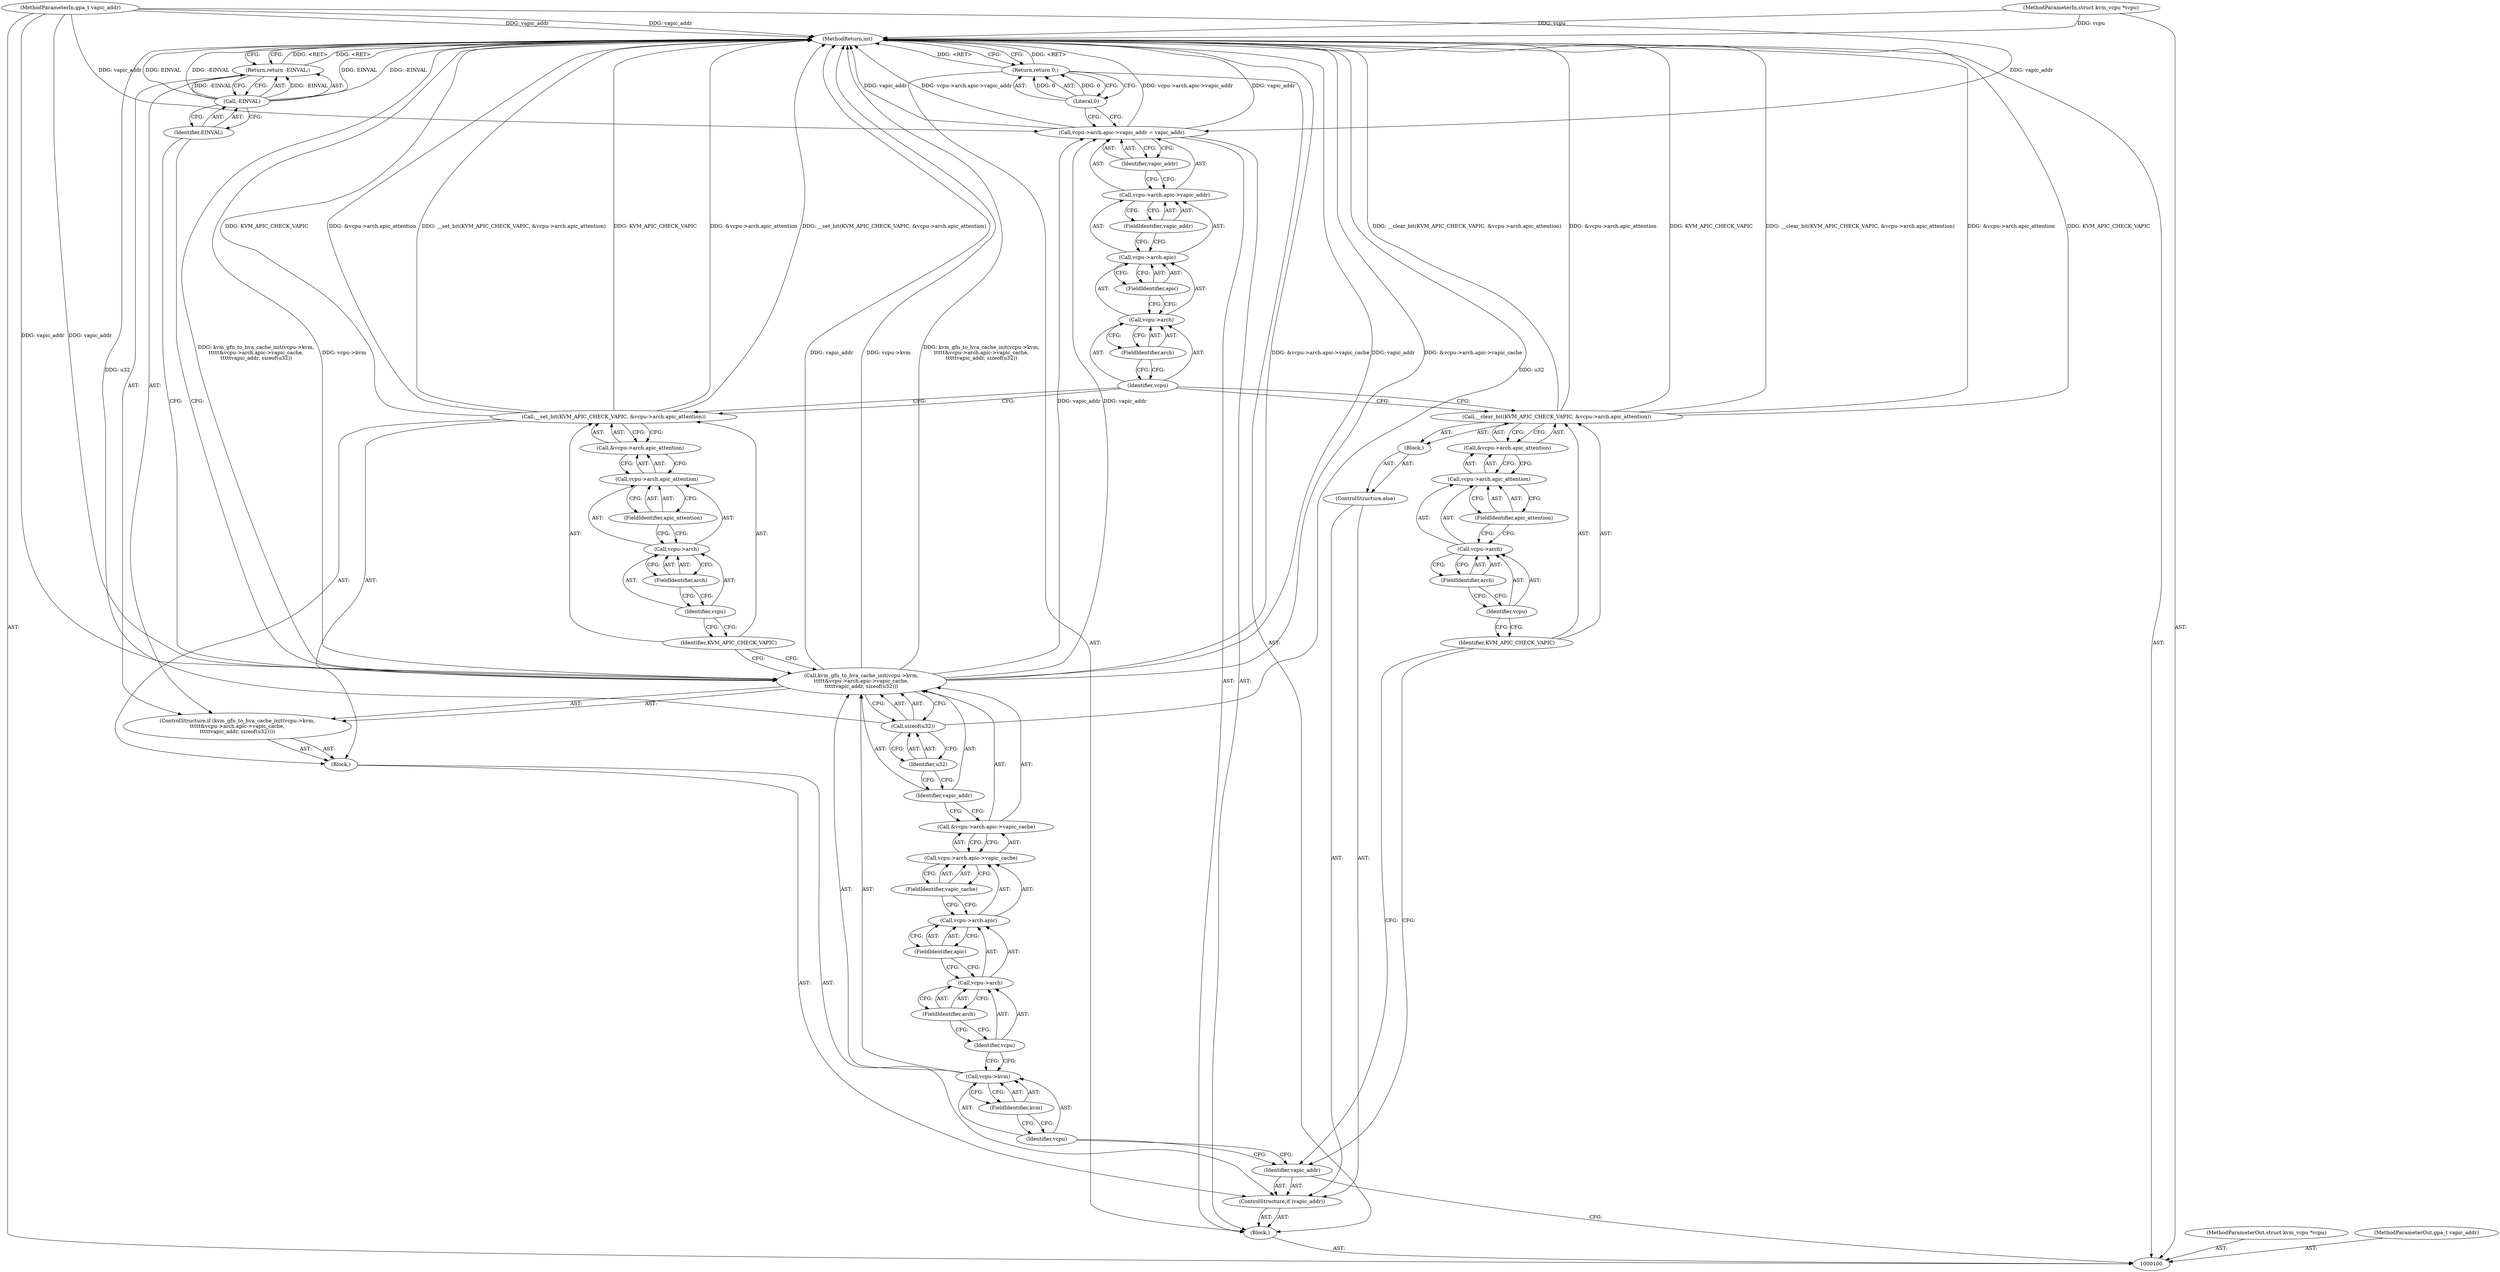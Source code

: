 digraph "0_linux_fda4e2e85589191b123d31cdc21fd33ee70f50fd" {
"1000134" [label="(ControlStructure,else)"];
"1000135" [label="(Block,)"];
"1000137" [label="(Identifier,KVM_APIC_CHECK_VAPIC)"];
"1000136" [label="(Call,__clear_bit(KVM_APIC_CHECK_VAPIC, &vcpu->arch.apic_attention))"];
"1000138" [label="(Call,&vcpu->arch.apic_attention)"];
"1000139" [label="(Call,vcpu->arch.apic_attention)"];
"1000140" [label="(Call,vcpu->arch)"];
"1000141" [label="(Identifier,vcpu)"];
"1000142" [label="(FieldIdentifier,arch)"];
"1000143" [label="(FieldIdentifier,apic_attention)"];
"1000144" [label="(Call,vcpu->arch.apic->vapic_addr = vapic_addr)"];
"1000145" [label="(Call,vcpu->arch.apic->vapic_addr)"];
"1000146" [label="(Call,vcpu->arch.apic)"];
"1000147" [label="(Call,vcpu->arch)"];
"1000148" [label="(Identifier,vcpu)"];
"1000150" [label="(FieldIdentifier,apic)"];
"1000151" [label="(FieldIdentifier,vapic_addr)"];
"1000152" [label="(Identifier,vapic_addr)"];
"1000149" [label="(FieldIdentifier,arch)"];
"1000153" [label="(Return,return 0;)"];
"1000154" [label="(Literal,0)"];
"1000155" [label="(MethodReturn,int)"];
"1000101" [label="(MethodParameterIn,struct kvm_vcpu *vcpu)"];
"1000206" [label="(MethodParameterOut,struct kvm_vcpu *vcpu)"];
"1000102" [label="(MethodParameterIn,gpa_t vapic_addr)"];
"1000207" [label="(MethodParameterOut,gpa_t vapic_addr)"];
"1000103" [label="(Block,)"];
"1000104" [label="(ControlStructure,if (vapic_addr))"];
"1000106" [label="(Block,)"];
"1000105" [label="(Identifier,vapic_addr)"];
"1000107" [label="(ControlStructure,if (kvm_gfn_to_hva_cache_init(vcpu->kvm,\n\t\t\t\t\t&vcpu->arch.apic->vapic_cache,\n\t\t\t\t\tvapic_addr, sizeof(u32))))"];
"1000109" [label="(Call,vcpu->kvm)"];
"1000110" [label="(Identifier,vcpu)"];
"1000111" [label="(FieldIdentifier,kvm)"];
"1000108" [label="(Call,kvm_gfn_to_hva_cache_init(vcpu->kvm,\n\t\t\t\t\t&vcpu->arch.apic->vapic_cache,\n\t\t\t\t\tvapic_addr, sizeof(u32)))"];
"1000117" [label="(FieldIdentifier,arch)"];
"1000118" [label="(FieldIdentifier,apic)"];
"1000119" [label="(FieldIdentifier,vapic_cache)"];
"1000112" [label="(Call,&vcpu->arch.apic->vapic_cache)"];
"1000113" [label="(Call,vcpu->arch.apic->vapic_cache)"];
"1000114" [label="(Call,vcpu->arch.apic)"];
"1000115" [label="(Call,vcpu->arch)"];
"1000116" [label="(Identifier,vcpu)"];
"1000121" [label="(Call,sizeof(u32))"];
"1000122" [label="(Identifier,u32)"];
"1000120" [label="(Identifier,vapic_addr)"];
"1000124" [label="(Call,-EINVAL)"];
"1000125" [label="(Identifier,EINVAL)"];
"1000123" [label="(Return,return -EINVAL;)"];
"1000127" [label="(Identifier,KVM_APIC_CHECK_VAPIC)"];
"1000126" [label="(Call,__set_bit(KVM_APIC_CHECK_VAPIC, &vcpu->arch.apic_attention))"];
"1000128" [label="(Call,&vcpu->arch.apic_attention)"];
"1000129" [label="(Call,vcpu->arch.apic_attention)"];
"1000130" [label="(Call,vcpu->arch)"];
"1000131" [label="(Identifier,vcpu)"];
"1000132" [label="(FieldIdentifier,arch)"];
"1000133" [label="(FieldIdentifier,apic_attention)"];
"1000134" -> "1000104"  [label="AST: "];
"1000135" -> "1000134"  [label="AST: "];
"1000135" -> "1000134"  [label="AST: "];
"1000136" -> "1000135"  [label="AST: "];
"1000137" -> "1000136"  [label="AST: "];
"1000137" -> "1000105"  [label="CFG: "];
"1000141" -> "1000137"  [label="CFG: "];
"1000136" -> "1000135"  [label="AST: "];
"1000136" -> "1000138"  [label="CFG: "];
"1000137" -> "1000136"  [label="AST: "];
"1000138" -> "1000136"  [label="AST: "];
"1000148" -> "1000136"  [label="CFG: "];
"1000136" -> "1000155"  [label="DDG: __clear_bit(KVM_APIC_CHECK_VAPIC, &vcpu->arch.apic_attention)"];
"1000136" -> "1000155"  [label="DDG: &vcpu->arch.apic_attention"];
"1000136" -> "1000155"  [label="DDG: KVM_APIC_CHECK_VAPIC"];
"1000138" -> "1000136"  [label="AST: "];
"1000138" -> "1000139"  [label="CFG: "];
"1000139" -> "1000138"  [label="AST: "];
"1000136" -> "1000138"  [label="CFG: "];
"1000139" -> "1000138"  [label="AST: "];
"1000139" -> "1000143"  [label="CFG: "];
"1000140" -> "1000139"  [label="AST: "];
"1000143" -> "1000139"  [label="AST: "];
"1000138" -> "1000139"  [label="CFG: "];
"1000140" -> "1000139"  [label="AST: "];
"1000140" -> "1000142"  [label="CFG: "];
"1000141" -> "1000140"  [label="AST: "];
"1000142" -> "1000140"  [label="AST: "];
"1000143" -> "1000140"  [label="CFG: "];
"1000141" -> "1000140"  [label="AST: "];
"1000141" -> "1000137"  [label="CFG: "];
"1000142" -> "1000141"  [label="CFG: "];
"1000142" -> "1000140"  [label="AST: "];
"1000142" -> "1000141"  [label="CFG: "];
"1000140" -> "1000142"  [label="CFG: "];
"1000143" -> "1000139"  [label="AST: "];
"1000143" -> "1000140"  [label="CFG: "];
"1000139" -> "1000143"  [label="CFG: "];
"1000144" -> "1000103"  [label="AST: "];
"1000144" -> "1000152"  [label="CFG: "];
"1000145" -> "1000144"  [label="AST: "];
"1000152" -> "1000144"  [label="AST: "];
"1000154" -> "1000144"  [label="CFG: "];
"1000144" -> "1000155"  [label="DDG: vapic_addr"];
"1000144" -> "1000155"  [label="DDG: vcpu->arch.apic->vapic_addr"];
"1000108" -> "1000144"  [label="DDG: vapic_addr"];
"1000102" -> "1000144"  [label="DDG: vapic_addr"];
"1000145" -> "1000144"  [label="AST: "];
"1000145" -> "1000151"  [label="CFG: "];
"1000146" -> "1000145"  [label="AST: "];
"1000151" -> "1000145"  [label="AST: "];
"1000152" -> "1000145"  [label="CFG: "];
"1000146" -> "1000145"  [label="AST: "];
"1000146" -> "1000150"  [label="CFG: "];
"1000147" -> "1000146"  [label="AST: "];
"1000150" -> "1000146"  [label="AST: "];
"1000151" -> "1000146"  [label="CFG: "];
"1000147" -> "1000146"  [label="AST: "];
"1000147" -> "1000149"  [label="CFG: "];
"1000148" -> "1000147"  [label="AST: "];
"1000149" -> "1000147"  [label="AST: "];
"1000150" -> "1000147"  [label="CFG: "];
"1000148" -> "1000147"  [label="AST: "];
"1000148" -> "1000126"  [label="CFG: "];
"1000148" -> "1000136"  [label="CFG: "];
"1000149" -> "1000148"  [label="CFG: "];
"1000150" -> "1000146"  [label="AST: "];
"1000150" -> "1000147"  [label="CFG: "];
"1000146" -> "1000150"  [label="CFG: "];
"1000151" -> "1000145"  [label="AST: "];
"1000151" -> "1000146"  [label="CFG: "];
"1000145" -> "1000151"  [label="CFG: "];
"1000152" -> "1000144"  [label="AST: "];
"1000152" -> "1000145"  [label="CFG: "];
"1000144" -> "1000152"  [label="CFG: "];
"1000149" -> "1000147"  [label="AST: "];
"1000149" -> "1000148"  [label="CFG: "];
"1000147" -> "1000149"  [label="CFG: "];
"1000153" -> "1000103"  [label="AST: "];
"1000153" -> "1000154"  [label="CFG: "];
"1000154" -> "1000153"  [label="AST: "];
"1000155" -> "1000153"  [label="CFG: "];
"1000153" -> "1000155"  [label="DDG: <RET>"];
"1000154" -> "1000153"  [label="DDG: 0"];
"1000154" -> "1000153"  [label="AST: "];
"1000154" -> "1000144"  [label="CFG: "];
"1000153" -> "1000154"  [label="CFG: "];
"1000154" -> "1000153"  [label="DDG: 0"];
"1000155" -> "1000100"  [label="AST: "];
"1000155" -> "1000123"  [label="CFG: "];
"1000155" -> "1000153"  [label="CFG: "];
"1000153" -> "1000155"  [label="DDG: <RET>"];
"1000126" -> "1000155"  [label="DDG: __set_bit(KVM_APIC_CHECK_VAPIC, &vcpu->arch.apic_attention)"];
"1000126" -> "1000155"  [label="DDG: KVM_APIC_CHECK_VAPIC"];
"1000126" -> "1000155"  [label="DDG: &vcpu->arch.apic_attention"];
"1000124" -> "1000155"  [label="DDG: EINVAL"];
"1000124" -> "1000155"  [label="DDG: -EINVAL"];
"1000108" -> "1000155"  [label="DDG: kvm_gfn_to_hva_cache_init(vcpu->kvm,\n\t\t\t\t\t&vcpu->arch.apic->vapic_cache,\n\t\t\t\t\tvapic_addr, sizeof(u32))"];
"1000108" -> "1000155"  [label="DDG: &vcpu->arch.apic->vapic_cache"];
"1000108" -> "1000155"  [label="DDG: vapic_addr"];
"1000108" -> "1000155"  [label="DDG: vcpu->kvm"];
"1000144" -> "1000155"  [label="DDG: vapic_addr"];
"1000144" -> "1000155"  [label="DDG: vcpu->arch.apic->vapic_addr"];
"1000102" -> "1000155"  [label="DDG: vapic_addr"];
"1000101" -> "1000155"  [label="DDG: vcpu"];
"1000136" -> "1000155"  [label="DDG: __clear_bit(KVM_APIC_CHECK_VAPIC, &vcpu->arch.apic_attention)"];
"1000136" -> "1000155"  [label="DDG: &vcpu->arch.apic_attention"];
"1000136" -> "1000155"  [label="DDG: KVM_APIC_CHECK_VAPIC"];
"1000121" -> "1000155"  [label="DDG: u32"];
"1000123" -> "1000155"  [label="DDG: <RET>"];
"1000101" -> "1000100"  [label="AST: "];
"1000101" -> "1000155"  [label="DDG: vcpu"];
"1000206" -> "1000100"  [label="AST: "];
"1000102" -> "1000100"  [label="AST: "];
"1000102" -> "1000155"  [label="DDG: vapic_addr"];
"1000102" -> "1000108"  [label="DDG: vapic_addr"];
"1000102" -> "1000144"  [label="DDG: vapic_addr"];
"1000207" -> "1000100"  [label="AST: "];
"1000103" -> "1000100"  [label="AST: "];
"1000104" -> "1000103"  [label="AST: "];
"1000144" -> "1000103"  [label="AST: "];
"1000153" -> "1000103"  [label="AST: "];
"1000104" -> "1000103"  [label="AST: "];
"1000105" -> "1000104"  [label="AST: "];
"1000106" -> "1000104"  [label="AST: "];
"1000134" -> "1000104"  [label="AST: "];
"1000106" -> "1000104"  [label="AST: "];
"1000107" -> "1000106"  [label="AST: "];
"1000126" -> "1000106"  [label="AST: "];
"1000105" -> "1000104"  [label="AST: "];
"1000105" -> "1000100"  [label="CFG: "];
"1000110" -> "1000105"  [label="CFG: "];
"1000137" -> "1000105"  [label="CFG: "];
"1000107" -> "1000106"  [label="AST: "];
"1000108" -> "1000107"  [label="AST: "];
"1000123" -> "1000107"  [label="AST: "];
"1000109" -> "1000108"  [label="AST: "];
"1000109" -> "1000111"  [label="CFG: "];
"1000110" -> "1000109"  [label="AST: "];
"1000111" -> "1000109"  [label="AST: "];
"1000116" -> "1000109"  [label="CFG: "];
"1000110" -> "1000109"  [label="AST: "];
"1000110" -> "1000105"  [label="CFG: "];
"1000111" -> "1000110"  [label="CFG: "];
"1000111" -> "1000109"  [label="AST: "];
"1000111" -> "1000110"  [label="CFG: "];
"1000109" -> "1000111"  [label="CFG: "];
"1000108" -> "1000107"  [label="AST: "];
"1000108" -> "1000121"  [label="CFG: "];
"1000109" -> "1000108"  [label="AST: "];
"1000112" -> "1000108"  [label="AST: "];
"1000120" -> "1000108"  [label="AST: "];
"1000121" -> "1000108"  [label="AST: "];
"1000125" -> "1000108"  [label="CFG: "];
"1000127" -> "1000108"  [label="CFG: "];
"1000108" -> "1000155"  [label="DDG: kvm_gfn_to_hva_cache_init(vcpu->kvm,\n\t\t\t\t\t&vcpu->arch.apic->vapic_cache,\n\t\t\t\t\tvapic_addr, sizeof(u32))"];
"1000108" -> "1000155"  [label="DDG: &vcpu->arch.apic->vapic_cache"];
"1000108" -> "1000155"  [label="DDG: vapic_addr"];
"1000108" -> "1000155"  [label="DDG: vcpu->kvm"];
"1000102" -> "1000108"  [label="DDG: vapic_addr"];
"1000108" -> "1000144"  [label="DDG: vapic_addr"];
"1000117" -> "1000115"  [label="AST: "];
"1000117" -> "1000116"  [label="CFG: "];
"1000115" -> "1000117"  [label="CFG: "];
"1000118" -> "1000114"  [label="AST: "];
"1000118" -> "1000115"  [label="CFG: "];
"1000114" -> "1000118"  [label="CFG: "];
"1000119" -> "1000113"  [label="AST: "];
"1000119" -> "1000114"  [label="CFG: "];
"1000113" -> "1000119"  [label="CFG: "];
"1000112" -> "1000108"  [label="AST: "];
"1000112" -> "1000113"  [label="CFG: "];
"1000113" -> "1000112"  [label="AST: "];
"1000120" -> "1000112"  [label="CFG: "];
"1000113" -> "1000112"  [label="AST: "];
"1000113" -> "1000119"  [label="CFG: "];
"1000114" -> "1000113"  [label="AST: "];
"1000119" -> "1000113"  [label="AST: "];
"1000112" -> "1000113"  [label="CFG: "];
"1000114" -> "1000113"  [label="AST: "];
"1000114" -> "1000118"  [label="CFG: "];
"1000115" -> "1000114"  [label="AST: "];
"1000118" -> "1000114"  [label="AST: "];
"1000119" -> "1000114"  [label="CFG: "];
"1000115" -> "1000114"  [label="AST: "];
"1000115" -> "1000117"  [label="CFG: "];
"1000116" -> "1000115"  [label="AST: "];
"1000117" -> "1000115"  [label="AST: "];
"1000118" -> "1000115"  [label="CFG: "];
"1000116" -> "1000115"  [label="AST: "];
"1000116" -> "1000109"  [label="CFG: "];
"1000117" -> "1000116"  [label="CFG: "];
"1000121" -> "1000108"  [label="AST: "];
"1000121" -> "1000122"  [label="CFG: "];
"1000122" -> "1000121"  [label="AST: "];
"1000108" -> "1000121"  [label="CFG: "];
"1000121" -> "1000155"  [label="DDG: u32"];
"1000122" -> "1000121"  [label="AST: "];
"1000122" -> "1000120"  [label="CFG: "];
"1000121" -> "1000122"  [label="CFG: "];
"1000120" -> "1000108"  [label="AST: "];
"1000120" -> "1000112"  [label="CFG: "];
"1000122" -> "1000120"  [label="CFG: "];
"1000124" -> "1000123"  [label="AST: "];
"1000124" -> "1000125"  [label="CFG: "];
"1000125" -> "1000124"  [label="AST: "];
"1000123" -> "1000124"  [label="CFG: "];
"1000124" -> "1000155"  [label="DDG: EINVAL"];
"1000124" -> "1000155"  [label="DDG: -EINVAL"];
"1000124" -> "1000123"  [label="DDG: -EINVAL"];
"1000125" -> "1000124"  [label="AST: "];
"1000125" -> "1000108"  [label="CFG: "];
"1000124" -> "1000125"  [label="CFG: "];
"1000123" -> "1000107"  [label="AST: "];
"1000123" -> "1000124"  [label="CFG: "];
"1000124" -> "1000123"  [label="AST: "];
"1000155" -> "1000123"  [label="CFG: "];
"1000123" -> "1000155"  [label="DDG: <RET>"];
"1000124" -> "1000123"  [label="DDG: -EINVAL"];
"1000127" -> "1000126"  [label="AST: "];
"1000127" -> "1000108"  [label="CFG: "];
"1000131" -> "1000127"  [label="CFG: "];
"1000126" -> "1000106"  [label="AST: "];
"1000126" -> "1000128"  [label="CFG: "];
"1000127" -> "1000126"  [label="AST: "];
"1000128" -> "1000126"  [label="AST: "];
"1000148" -> "1000126"  [label="CFG: "];
"1000126" -> "1000155"  [label="DDG: __set_bit(KVM_APIC_CHECK_VAPIC, &vcpu->arch.apic_attention)"];
"1000126" -> "1000155"  [label="DDG: KVM_APIC_CHECK_VAPIC"];
"1000126" -> "1000155"  [label="DDG: &vcpu->arch.apic_attention"];
"1000128" -> "1000126"  [label="AST: "];
"1000128" -> "1000129"  [label="CFG: "];
"1000129" -> "1000128"  [label="AST: "];
"1000126" -> "1000128"  [label="CFG: "];
"1000129" -> "1000128"  [label="AST: "];
"1000129" -> "1000133"  [label="CFG: "];
"1000130" -> "1000129"  [label="AST: "];
"1000133" -> "1000129"  [label="AST: "];
"1000128" -> "1000129"  [label="CFG: "];
"1000130" -> "1000129"  [label="AST: "];
"1000130" -> "1000132"  [label="CFG: "];
"1000131" -> "1000130"  [label="AST: "];
"1000132" -> "1000130"  [label="AST: "];
"1000133" -> "1000130"  [label="CFG: "];
"1000131" -> "1000130"  [label="AST: "];
"1000131" -> "1000127"  [label="CFG: "];
"1000132" -> "1000131"  [label="CFG: "];
"1000132" -> "1000130"  [label="AST: "];
"1000132" -> "1000131"  [label="CFG: "];
"1000130" -> "1000132"  [label="CFG: "];
"1000133" -> "1000129"  [label="AST: "];
"1000133" -> "1000130"  [label="CFG: "];
"1000129" -> "1000133"  [label="CFG: "];
}
